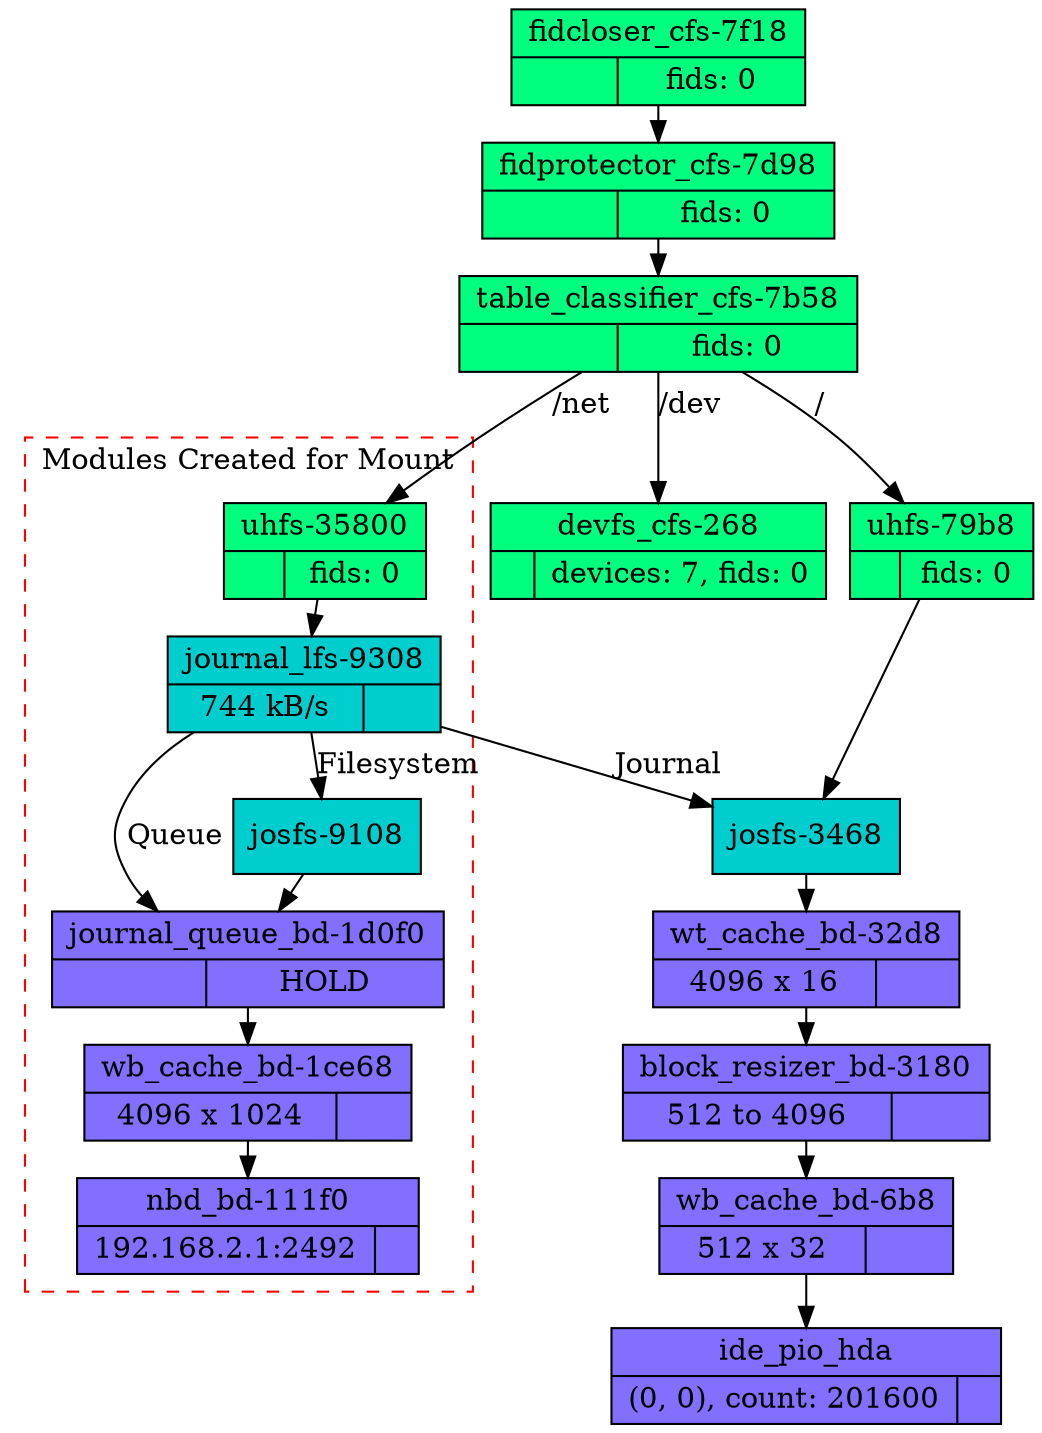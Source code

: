 digraph kfs
{
nodesep=0.15;
ranksep=0.15;
node [shape=record,color=black];
n268442600 [label="{ ide_pio_hda |{(0, 0), count: 201600|}}",fillcolor=slateblue1,style=filled]
n268442208 [label="{ wb_cache_bd-6b8 |{512 x 32|}}",fillcolor=slateblue1,style=filled]
        n268442208 -> n268442600 [label=""];
n268441808 [label="{ block_resizer_bd-3180 |{512 to 4096|}}",fillcolor=slateblue1,style=filled]
        n268441808 -> n268442208 [label=""];
n268441400 [label="{ wt_cache_bd-32d8 |{4096 x 16|}}",fillcolor=slateblue1,style=filled]
        n268441400 -> n268441808 [label=""];
n268439632 [label="josfs-3468",fillcolor=cyan3,style=filled]
        n268439632 -> n268441400 [label=""];

subgraph clusterA {
color=red;
style=dashed;
label="Modules Created for Mount";
n268440600 [label="{ wb_cache_bd-1ce68 |{4096 x 1024|}}",fillcolor=slateblue1,style=filled]
        n268440600 -> n268441000 [label=""];
n268441000 [label="{ nbd_bd-111f0 |{192.168.2.1:2492|}}",fillcolor=slateblue1,style=filled]
n268440056 [label="{ journal_queue_bd-1d0f0 |{|HOLD}}",fillcolor=slateblue1,style=filled]
        n268440056 -> n268440600 [label=""];
n268439152 [label="josfs-9108",fillcolor=cyan3,style=filled]
        n268439152 -> n268440056 [label=""];
n268438688 [label="{ journal_lfs-9308 |{744 kB/s|}}",fillcolor=cyan3,style=filled]
        n268438688 -> n268440056 [label="Queue"];
        n268438688 -> n268439152 [label="Filesystem"];
n268436128 [label="{ uhfs-35800 |{|fids: 0}}",fillcolor=springgreen,style=filled]
        n268436128 -> n268438688 [label=""];
}
        n268438688 -> n268439632 [label="Journal"];

n268438216 [label="{ devfs_cfs-268 |{|devices: 7, fids: 0}}",fillcolor=springgreen,style=filled]
n268437768 [label="{ uhfs-79b8 |{|fids: 0}}",fillcolor=springgreen,style=filled]
        n268437768 -> n268439632 [label=""];
n268437328 [label="{ table_classifier_cfs-7b58 |{|fids: 0}}",fillcolor=springgreen,style=filled]
        n268437328 -> n268438216 [label="/dev"];
        n268437328 -> n268437768 [label="/"];
        n268437328 -> n268436128 [label="/net"];
n268437016 [label="{ fidprotector_cfs-7d98 |{|fids: 0}}",fillcolor=springgreen,style=filled]
        n268437016 -> n268437328 [label=""];
n268436560 [label="{ fidcloser_cfs-7f18 |{|fids: 0}}",fillcolor=springgreen,style=filled]
        n268436560 -> n268437016 [label=""];
}
